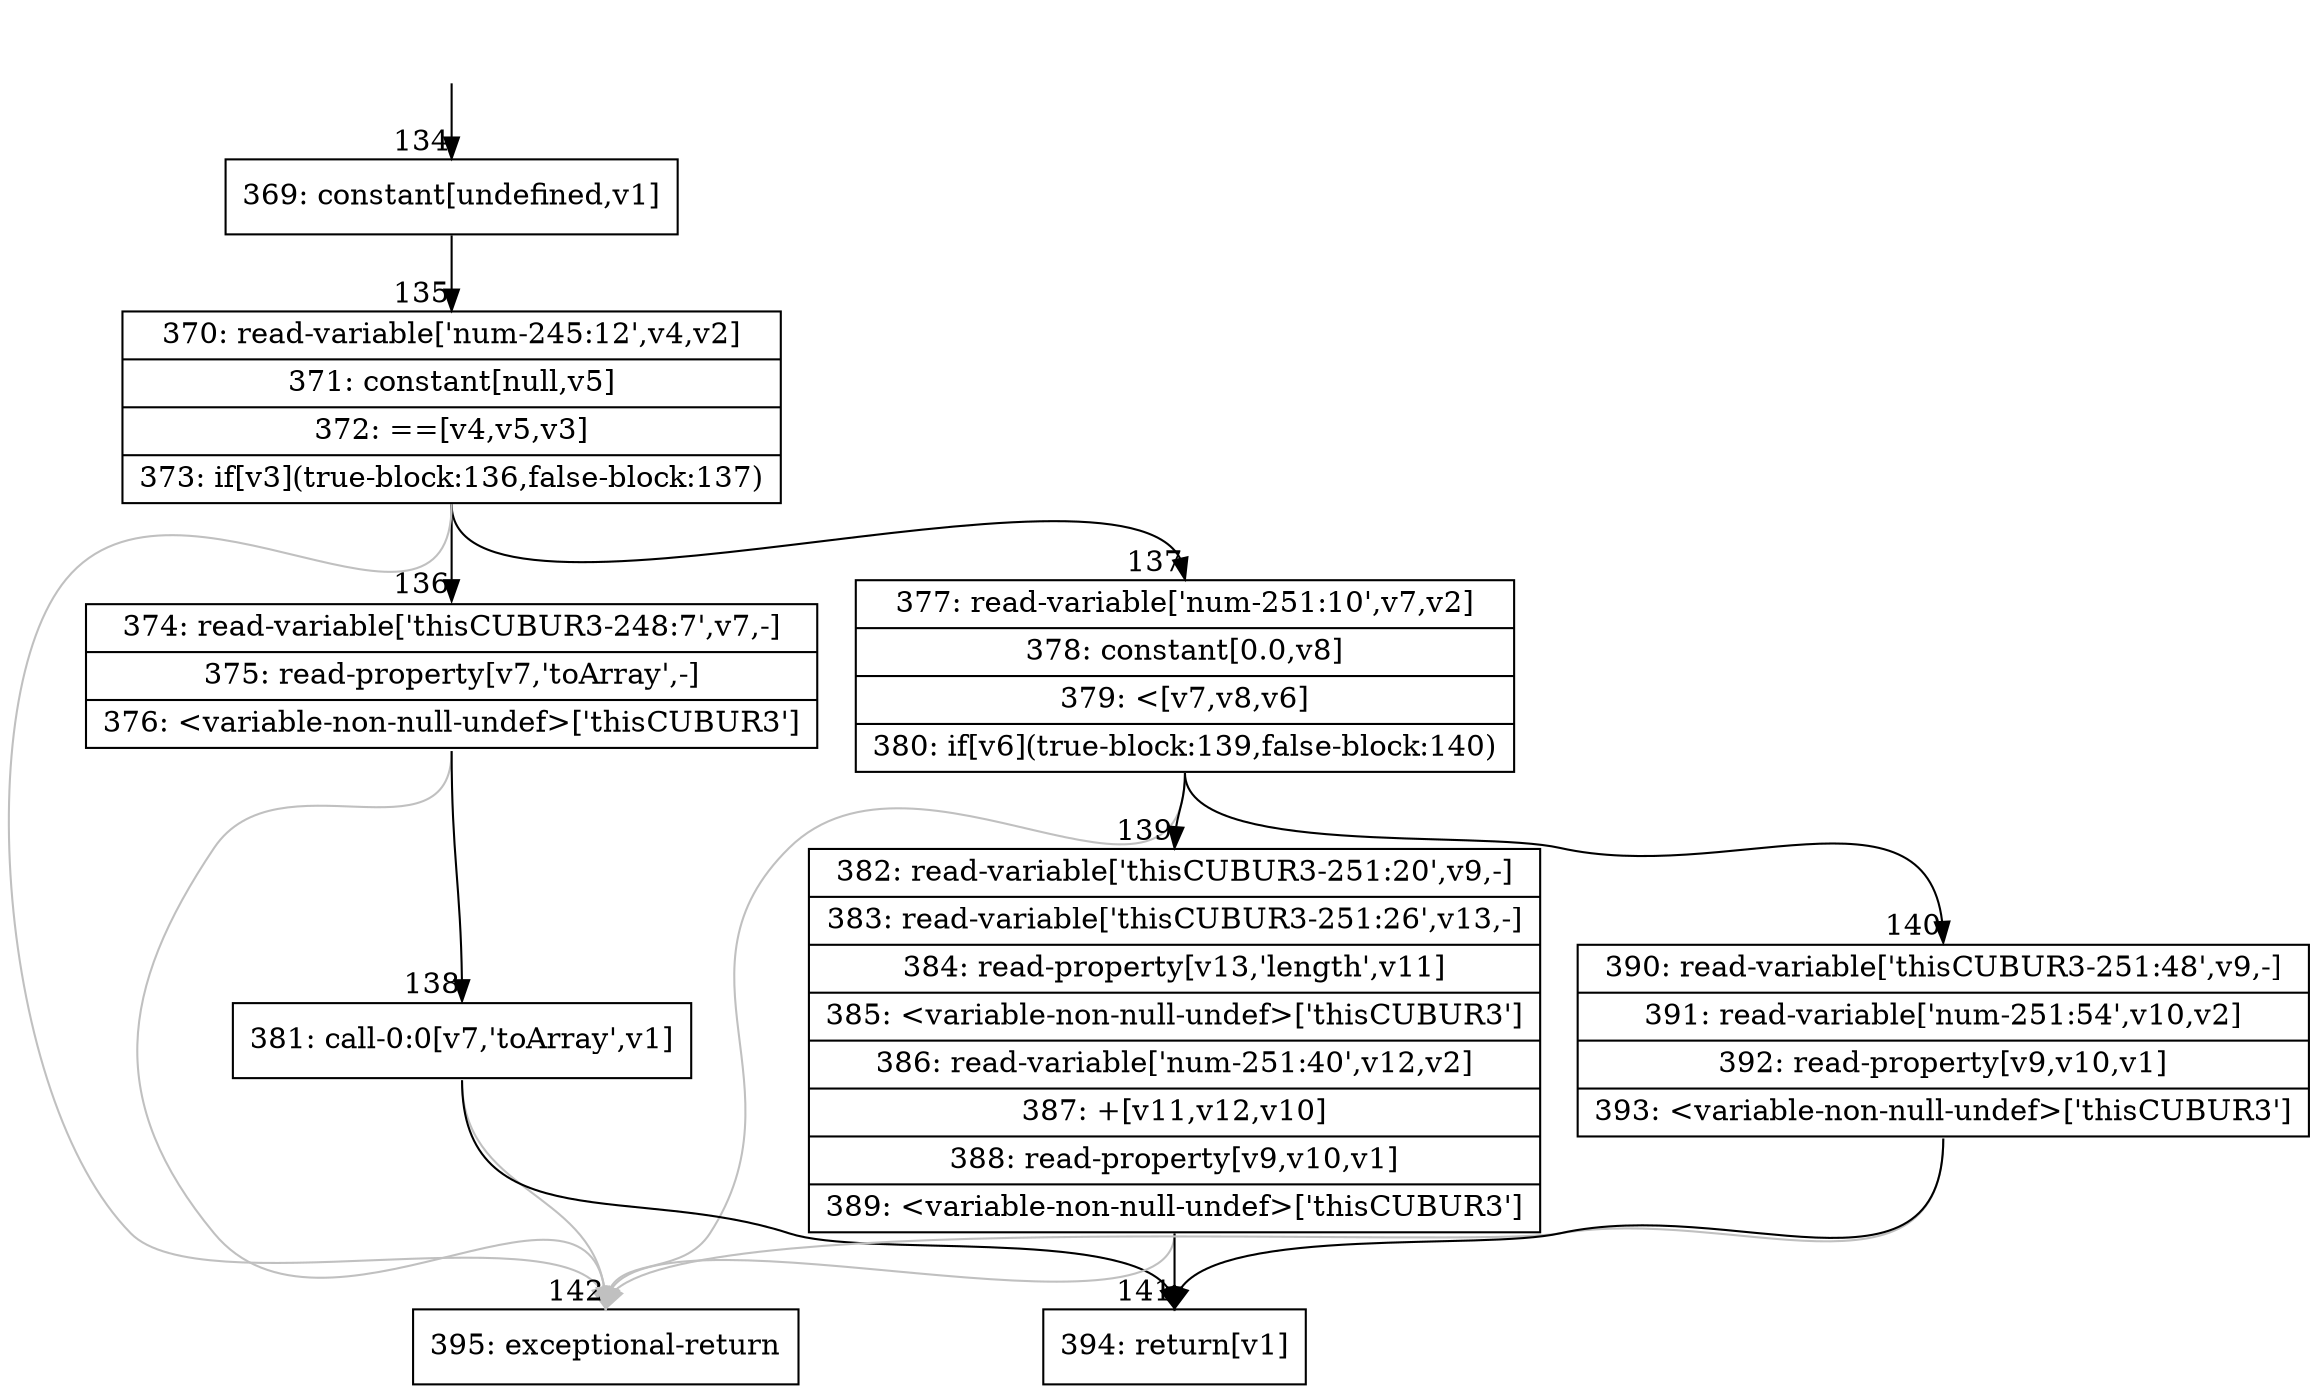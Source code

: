 digraph {
rankdir="TD"
BB_entry9[shape=none,label=""];
BB_entry9 -> BB134 [tailport=s, headport=n, headlabel="    134"]
BB134 [shape=record label="{369: constant[undefined,v1]}" ] 
BB134 -> BB135 [tailport=s, headport=n, headlabel="      135"]
BB135 [shape=record label="{370: read-variable['num-245:12',v4,v2]|371: constant[null,v5]|372: ==[v4,v5,v3]|373: if[v3](true-block:136,false-block:137)}" ] 
BB135 -> BB136 [tailport=s, headport=n, headlabel="      136"]
BB135 -> BB137 [tailport=s, headport=n, headlabel="      137"]
BB135 -> BB142 [tailport=s, headport=n, color=gray, headlabel="      142"]
BB136 [shape=record label="{374: read-variable['thisCUBUR3-248:7',v7,-]|375: read-property[v7,'toArray',-]|376: \<variable-non-null-undef\>['thisCUBUR3']}" ] 
BB136 -> BB138 [tailport=s, headport=n, headlabel="      138"]
BB136 -> BB142 [tailport=s, headport=n, color=gray]
BB137 [shape=record label="{377: read-variable['num-251:10',v7,v2]|378: constant[0.0,v8]|379: \<[v7,v8,v6]|380: if[v6](true-block:139,false-block:140)}" ] 
BB137 -> BB139 [tailport=s, headport=n, headlabel="      139"]
BB137 -> BB140 [tailport=s, headport=n, headlabel="      140"]
BB137 -> BB142 [tailport=s, headport=n, color=gray]
BB138 [shape=record label="{381: call-0:0[v7,'toArray',v1]}" ] 
BB138 -> BB141 [tailport=s, headport=n, headlabel="      141"]
BB138 -> BB142 [tailport=s, headport=n, color=gray]
BB139 [shape=record label="{382: read-variable['thisCUBUR3-251:20',v9,-]|383: read-variable['thisCUBUR3-251:26',v13,-]|384: read-property[v13,'length',v11]|385: \<variable-non-null-undef\>['thisCUBUR3']|386: read-variable['num-251:40',v12,v2]|387: +[v11,v12,v10]|388: read-property[v9,v10,v1]|389: \<variable-non-null-undef\>['thisCUBUR3']}" ] 
BB139 -> BB141 [tailport=s, headport=n]
BB139 -> BB142 [tailport=s, headport=n, color=gray]
BB140 [shape=record label="{390: read-variable['thisCUBUR3-251:48',v9,-]|391: read-variable['num-251:54',v10,v2]|392: read-property[v9,v10,v1]|393: \<variable-non-null-undef\>['thisCUBUR3']}" ] 
BB140 -> BB141 [tailport=s, headport=n]
BB140 -> BB142 [tailport=s, headport=n, color=gray]
BB141 [shape=record label="{394: return[v1]}" ] 
BB142 [shape=record label="{395: exceptional-return}" ] 
}
